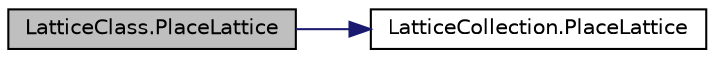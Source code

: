digraph "LatticeClass.PlaceLattice"
{
 // LATEX_PDF_SIZE
  edge [fontname="Helvetica",fontsize="10",labelfontname="Helvetica",labelfontsize="10"];
  node [fontname="Helvetica",fontsize="10",shape=record];
  rankdir="LR";
  Node1 [label="LatticeClass.PlaceLattice",height=0.2,width=0.4,color="black", fillcolor="grey75", style="filled", fontcolor="black",tooltip=" "];
  Node1 -> Node2 [color="midnightblue",fontsize="10",style="solid",fontname="Helvetica"];
  Node2 [label="LatticeCollection.PlaceLattice",height=0.2,width=0.4,color="black", fillcolor="white", style="filled",URL="$class_lattice_collection.html#a787390dc08d549ef916d59fcae4cde25",tooltip=" "];
}
